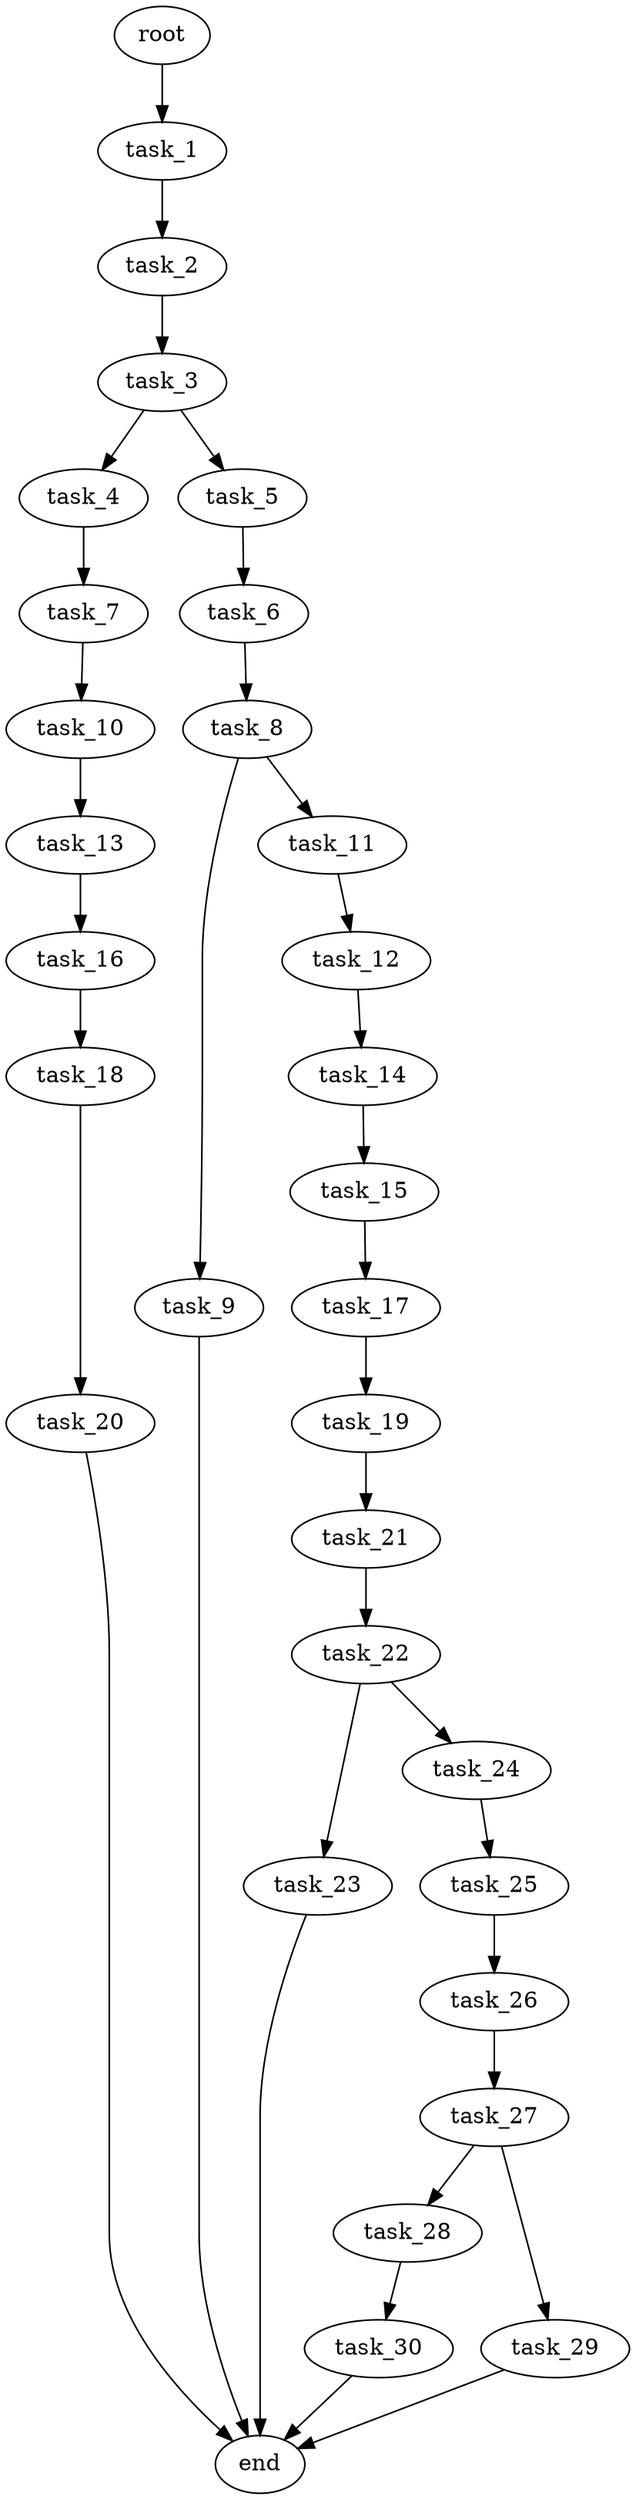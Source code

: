 digraph G {
  root [size="0.000000e+00"];
  task_1 [size="4.956712e+09"];
  task_2 [size="9.722930e+09"];
  task_3 [size="9.415923e+09"];
  task_4 [size="6.713754e+09"];
  task_5 [size="7.858260e+09"];
  task_6 [size="3.188026e+09"];
  task_7 [size="4.163830e+09"];
  task_8 [size="1.493027e+09"];
  task_9 [size="3.765225e+09"];
  task_10 [size="7.544407e+09"];
  task_11 [size="4.735715e+09"];
  task_12 [size="8.493560e+09"];
  task_13 [size="3.008063e+09"];
  task_14 [size="7.076060e+09"];
  task_15 [size="8.057956e+09"];
  task_16 [size="9.147497e+09"];
  task_17 [size="5.624297e+09"];
  task_18 [size="9.677894e+09"];
  task_19 [size="5.573310e+09"];
  task_20 [size="1.341793e+09"];
  task_21 [size="2.429342e+09"];
  task_22 [size="2.034164e+09"];
  task_23 [size="6.467412e+09"];
  task_24 [size="9.222339e+09"];
  task_25 [size="8.471487e+09"];
  task_26 [size="9.255475e+08"];
  task_27 [size="7.246123e+09"];
  task_28 [size="1.905626e+09"];
  task_29 [size="2.685347e+09"];
  task_30 [size="6.737046e+09"];
  end [size="0.000000e+00"];

  root -> task_1 [size="1.000000e-12"];
  task_1 -> task_2 [size="9.722930e+08"];
  task_2 -> task_3 [size="9.415923e+08"];
  task_3 -> task_4 [size="6.713754e+08"];
  task_3 -> task_5 [size="7.858260e+08"];
  task_4 -> task_7 [size="4.163830e+08"];
  task_5 -> task_6 [size="3.188026e+08"];
  task_6 -> task_8 [size="1.493027e+08"];
  task_7 -> task_10 [size="7.544407e+08"];
  task_8 -> task_9 [size="3.765225e+08"];
  task_8 -> task_11 [size="4.735715e+08"];
  task_9 -> end [size="1.000000e-12"];
  task_10 -> task_13 [size="3.008063e+08"];
  task_11 -> task_12 [size="8.493560e+08"];
  task_12 -> task_14 [size="7.076060e+08"];
  task_13 -> task_16 [size="9.147497e+08"];
  task_14 -> task_15 [size="8.057956e+08"];
  task_15 -> task_17 [size="5.624297e+08"];
  task_16 -> task_18 [size="9.677894e+08"];
  task_17 -> task_19 [size="5.573310e+08"];
  task_18 -> task_20 [size="1.341793e+08"];
  task_19 -> task_21 [size="2.429342e+08"];
  task_20 -> end [size="1.000000e-12"];
  task_21 -> task_22 [size="2.034164e+08"];
  task_22 -> task_23 [size="6.467412e+08"];
  task_22 -> task_24 [size="9.222339e+08"];
  task_23 -> end [size="1.000000e-12"];
  task_24 -> task_25 [size="8.471487e+08"];
  task_25 -> task_26 [size="9.255475e+07"];
  task_26 -> task_27 [size="7.246123e+08"];
  task_27 -> task_28 [size="1.905626e+08"];
  task_27 -> task_29 [size="2.685347e+08"];
  task_28 -> task_30 [size="6.737046e+08"];
  task_29 -> end [size="1.000000e-12"];
  task_30 -> end [size="1.000000e-12"];
}
